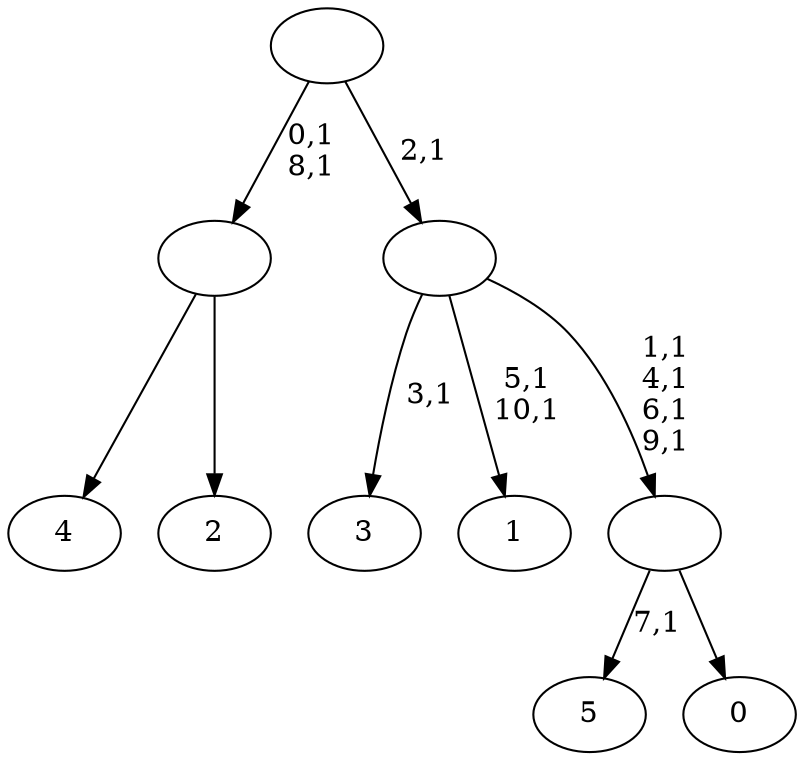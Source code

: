 digraph T {
	17 [label="5"]
	15 [label="4"]
	14 [label="3"]
	12 [label="2"]
	11 [label=""]
	9 [label="1"]
	6 [label="0"]
	5 [label=""]
	1 [label=""]
	0 [label=""]
	11 -> 15 [label=""]
	11 -> 12 [label=""]
	5 -> 17 [label="7,1"]
	5 -> 6 [label=""]
	1 -> 5 [label="1,1\n4,1\n6,1\n9,1"]
	1 -> 9 [label="5,1\n10,1"]
	1 -> 14 [label="3,1"]
	0 -> 11 [label="0,1\n8,1"]
	0 -> 1 [label="2,1"]
}
